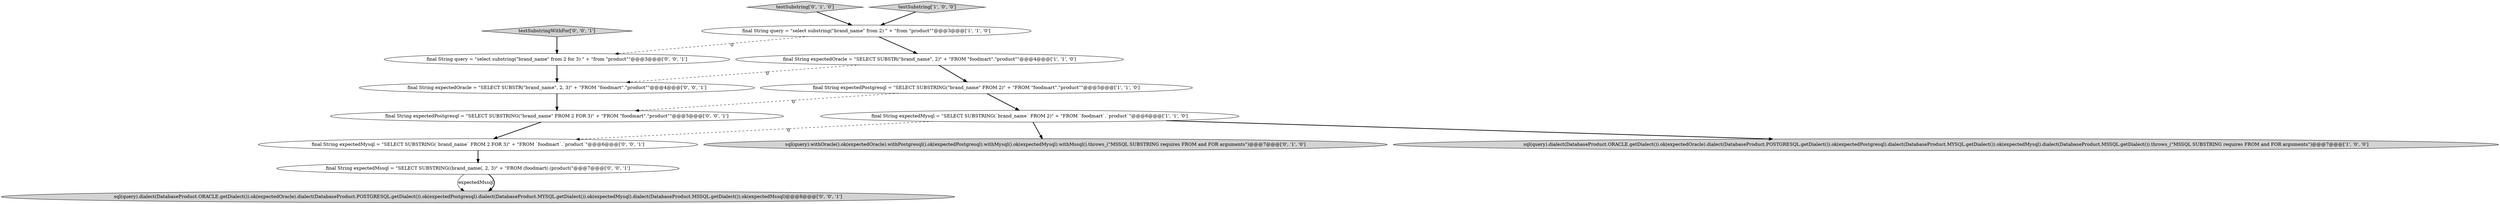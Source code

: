 digraph {
9 [style = filled, label = "final String expectedMssql = \"SELECT SUBSTRING((brand_name(, 2, 3)\" + \"FROM (foodmart(.(product(\"@@@7@@@['0', '0', '1']", fillcolor = white, shape = ellipse image = "AAA0AAABBB3BBB"];
7 [style = filled, label = "testSubstring['0', '1', '0']", fillcolor = lightgray, shape = diamond image = "AAA0AAABBB2BBB"];
10 [style = filled, label = "testSubstringWithFor['0', '0', '1']", fillcolor = lightgray, shape = diamond image = "AAA0AAABBB3BBB"];
12 [style = filled, label = "sql(query).dialect(DatabaseProduct.ORACLE.getDialect()).ok(expectedOracle).dialect(DatabaseProduct.POSTGRESQL.getDialect()).ok(expectedPostgresql).dialect(DatabaseProduct.MYSQL.getDialect()).ok(expectedMysql).dialect(DatabaseProduct.MSSQL.getDialect()).ok(expectedMssql)@@@8@@@['0', '0', '1']", fillcolor = lightgray, shape = ellipse image = "AAA0AAABBB3BBB"];
14 [style = filled, label = "final String expectedPostgresql = \"SELECT SUBSTRING(\"brand_name\" FROM 2 FOR 3)\" + \"FROM \"foodmart\".\"product\"\"@@@5@@@['0', '0', '1']", fillcolor = white, shape = ellipse image = "AAA0AAABBB3BBB"];
8 [style = filled, label = "final String expectedOracle = \"SELECT SUBSTR(\"brand_name\", 2, 3)\" + \"FROM \"foodmart\".\"product\"\"@@@4@@@['0', '0', '1']", fillcolor = white, shape = ellipse image = "AAA0AAABBB3BBB"];
13 [style = filled, label = "final String expectedMysql = \"SELECT SUBSTRING(`brand_name` FROM 2 FOR 3)\" + \"FROM `foodmart`.`product`\"@@@6@@@['0', '0', '1']", fillcolor = white, shape = ellipse image = "AAA0AAABBB3BBB"];
6 [style = filled, label = "sql(query).withOracle().ok(expectedOracle).withPostgresql().ok(expectedPostgresql).withMysql().ok(expectedMysql).withMssql().throws_(\"MSSQL SUBSTRING requires FROM and FOR arguments\")@@@7@@@['0', '1', '0']", fillcolor = lightgray, shape = ellipse image = "AAA0AAABBB2BBB"];
11 [style = filled, label = "final String query = \"select substring(\"brand_name\" from 2 for 3) \" + \"from \"product\"\"@@@3@@@['0', '0', '1']", fillcolor = white, shape = ellipse image = "AAA0AAABBB3BBB"];
0 [style = filled, label = "sql(query).dialect(DatabaseProduct.ORACLE.getDialect()).ok(expectedOracle).dialect(DatabaseProduct.POSTGRESQL.getDialect()).ok(expectedPostgresql).dialect(DatabaseProduct.MYSQL.getDialect()).ok(expectedMysql).dialect(DatabaseProduct.MSSQL.getDialect()).throws_(\"MSSQL SUBSTRING requires FROM and FOR arguments\")@@@7@@@['1', '0', '0']", fillcolor = lightgray, shape = ellipse image = "AAA0AAABBB1BBB"];
1 [style = filled, label = "final String expectedMysql = \"SELECT SUBSTRING(`brand_name` FROM 2)\" + \"FROM `foodmart`.`product`\"@@@6@@@['1', '1', '0']", fillcolor = white, shape = ellipse image = "AAA0AAABBB1BBB"];
5 [style = filled, label = "final String expectedPostgresql = \"SELECT SUBSTRING(\"brand_name\" FROM 2)\" + \"FROM \"foodmart\".\"product\"\"@@@5@@@['1', '1', '0']", fillcolor = white, shape = ellipse image = "AAA0AAABBB1BBB"];
3 [style = filled, label = "testSubstring['1', '0', '0']", fillcolor = lightgray, shape = diamond image = "AAA0AAABBB1BBB"];
4 [style = filled, label = "final String expectedOracle = \"SELECT SUBSTR(\"brand_name\", 2)\" + \"FROM \"foodmart\".\"product\"\"@@@4@@@['1', '1', '0']", fillcolor = white, shape = ellipse image = "AAA0AAABBB1BBB"];
2 [style = filled, label = "final String query = \"select substring(\"brand_name\" from 2) \" + \"from \"product\"\"@@@3@@@['1', '1', '0']", fillcolor = white, shape = ellipse image = "AAA0AAABBB1BBB"];
11->8 [style = bold, label=""];
5->1 [style = bold, label=""];
8->14 [style = bold, label=""];
2->11 [style = dashed, label="0"];
9->12 [style = solid, label="expectedMssql"];
1->6 [style = bold, label=""];
13->9 [style = bold, label=""];
1->0 [style = bold, label=""];
14->13 [style = bold, label=""];
9->12 [style = bold, label=""];
3->2 [style = bold, label=""];
5->14 [style = dashed, label="0"];
2->4 [style = bold, label=""];
4->5 [style = bold, label=""];
7->2 [style = bold, label=""];
4->8 [style = dashed, label="0"];
10->11 [style = bold, label=""];
1->13 [style = dashed, label="0"];
}
